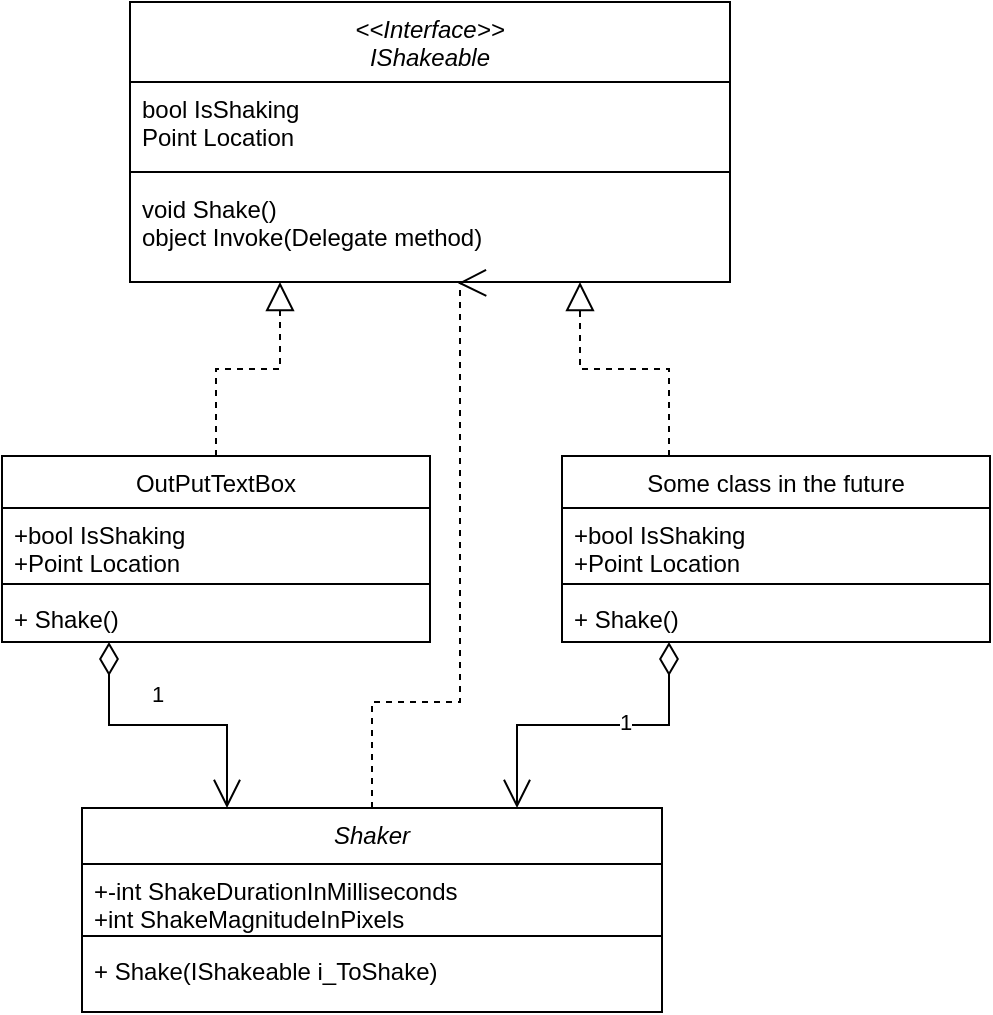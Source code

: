 <mxfile version="21.7.5" type="device" pages="2">
  <diagram id="C5RBs43oDa-KdzZeNtuy" name="Visitor class diagram">
    <mxGraphModel dx="1761" dy="601" grid="1" gridSize="10" guides="1" tooltips="1" connect="1" arrows="1" fold="1" page="1" pageScale="1" pageWidth="827" pageHeight="1169" math="0" shadow="0">
      <root>
        <mxCell id="WIyWlLk6GJQsqaUBKTNV-0" />
        <mxCell id="WIyWlLk6GJQsqaUBKTNV-1" parent="WIyWlLk6GJQsqaUBKTNV-0" />
        <mxCell id="zkfFHV4jXpPFQw0GAbJ--0" value="&lt;&lt;Interface&gt;&gt;&#xa;IShakeable" style="swimlane;fontStyle=2;align=center;verticalAlign=top;childLayout=stackLayout;horizontal=1;startSize=40;horizontalStack=0;resizeParent=1;resizeLast=0;collapsible=1;marginBottom=0;rounded=0;shadow=0;strokeWidth=1;" parent="WIyWlLk6GJQsqaUBKTNV-1" vertex="1">
          <mxGeometry x="-500" y="10" width="300" height="140" as="geometry">
            <mxRectangle x="230" y="140" width="160" height="26" as="alternateBounds" />
          </mxGeometry>
        </mxCell>
        <mxCell id="94mv5ekQ6xfl7Lquw6Uz-12" value="bool IsShaking&#xa;Point Location" style="text;align=left;verticalAlign=top;spacingLeft=4;spacingRight=4;overflow=hidden;rotatable=0;points=[[0,0.5],[1,0.5]];portConstraint=eastwest;rounded=0;shadow=0;html=0;" vertex="1" parent="zkfFHV4jXpPFQw0GAbJ--0">
          <mxGeometry y="40" width="300" height="40" as="geometry" />
        </mxCell>
        <mxCell id="zkfFHV4jXpPFQw0GAbJ--4" value="" style="line;html=1;strokeWidth=1;align=left;verticalAlign=middle;spacingTop=-1;spacingLeft=3;spacingRight=3;rotatable=0;labelPosition=right;points=[];portConstraint=eastwest;" parent="zkfFHV4jXpPFQw0GAbJ--0" vertex="1">
          <mxGeometry y="80" width="300" height="10" as="geometry" />
        </mxCell>
        <mxCell id="zkfFHV4jXpPFQw0GAbJ--5" value="void Shake()&#xa;object Invoke(Delegate method)" style="text;align=left;verticalAlign=top;spacingLeft=4;spacingRight=4;overflow=hidden;rotatable=0;points=[[0,0.5],[1,0.5]];portConstraint=eastwest;" parent="zkfFHV4jXpPFQw0GAbJ--0" vertex="1">
          <mxGeometry y="90" width="300" height="46" as="geometry" />
        </mxCell>
        <mxCell id="zkfFHV4jXpPFQw0GAbJ--6" value="OutPutTextBox" style="swimlane;fontStyle=0;align=center;verticalAlign=top;childLayout=stackLayout;horizontal=1;startSize=26;horizontalStack=0;resizeParent=1;resizeLast=0;collapsible=1;marginBottom=0;rounded=0;shadow=0;strokeWidth=1;" parent="WIyWlLk6GJQsqaUBKTNV-1" vertex="1">
          <mxGeometry x="-564" y="237" width="214" height="93" as="geometry">
            <mxRectangle x="130" y="380" width="160" height="26" as="alternateBounds" />
          </mxGeometry>
        </mxCell>
        <mxCell id="zkfFHV4jXpPFQw0GAbJ--8" value="+bool IsShaking&#xa;+Point Location" style="text;align=left;verticalAlign=top;spacingLeft=4;spacingRight=4;overflow=hidden;rotatable=0;points=[[0,0.5],[1,0.5]];portConstraint=eastwest;rounded=0;shadow=0;html=0;" parent="zkfFHV4jXpPFQw0GAbJ--6" vertex="1">
          <mxGeometry y="26" width="214" height="34" as="geometry" />
        </mxCell>
        <mxCell id="zkfFHV4jXpPFQw0GAbJ--9" value="" style="line;html=1;strokeWidth=1;align=left;verticalAlign=middle;spacingTop=-1;spacingLeft=3;spacingRight=3;rotatable=0;labelPosition=right;points=[];portConstraint=eastwest;" parent="zkfFHV4jXpPFQw0GAbJ--6" vertex="1">
          <mxGeometry y="60" width="214" height="8" as="geometry" />
        </mxCell>
        <mxCell id="94mv5ekQ6xfl7Lquw6Uz-11" value="+ Shake()" style="text;align=left;verticalAlign=top;spacingLeft=4;spacingRight=4;overflow=hidden;rotatable=0;points=[[0,0.5],[1,0.5]];portConstraint=eastwest;rounded=0;shadow=0;html=0;" vertex="1" parent="zkfFHV4jXpPFQw0GAbJ--6">
          <mxGeometry y="68" width="214" height="22" as="geometry" />
        </mxCell>
        <mxCell id="94mv5ekQ6xfl7Lquw6Uz-0" value="Shaker" style="swimlane;fontStyle=2;align=center;verticalAlign=top;childLayout=stackLayout;horizontal=1;startSize=28;horizontalStack=0;resizeParent=1;resizeLast=0;collapsible=1;marginBottom=0;rounded=0;shadow=0;strokeWidth=1;" vertex="1" parent="WIyWlLk6GJQsqaUBKTNV-1">
          <mxGeometry x="-524" y="413" width="290" height="102" as="geometry">
            <mxRectangle x="230" y="140" width="160" height="26" as="alternateBounds" />
          </mxGeometry>
        </mxCell>
        <mxCell id="94mv5ekQ6xfl7Lquw6Uz-21" value="+-int ShakeDurationInMilliseconds&#xa;+int ShakeMagnitudeInPixels" style="text;align=left;verticalAlign=top;spacingLeft=4;spacingRight=4;overflow=hidden;rotatable=0;points=[[0,0.5],[1,0.5]];portConstraint=eastwest;" vertex="1" parent="94mv5ekQ6xfl7Lquw6Uz-0">
          <mxGeometry y="28" width="290" height="32" as="geometry" />
        </mxCell>
        <mxCell id="94mv5ekQ6xfl7Lquw6Uz-4" value="" style="line;html=1;strokeWidth=1;align=left;verticalAlign=middle;spacingTop=-1;spacingLeft=3;spacingRight=3;rotatable=0;labelPosition=right;points=[];portConstraint=eastwest;" vertex="1" parent="94mv5ekQ6xfl7Lquw6Uz-0">
          <mxGeometry y="60" width="290" height="8" as="geometry" />
        </mxCell>
        <mxCell id="94mv5ekQ6xfl7Lquw6Uz-5" value="+ Shake(IShakeable i_ToShake)" style="text;align=left;verticalAlign=top;spacingLeft=4;spacingRight=4;overflow=hidden;rotatable=0;points=[[0,0.5],[1,0.5]];portConstraint=eastwest;" vertex="1" parent="94mv5ekQ6xfl7Lquw6Uz-0">
          <mxGeometry y="68" width="290" height="26" as="geometry" />
        </mxCell>
        <mxCell id="94mv5ekQ6xfl7Lquw6Uz-6" value="" style="endArrow=block;dashed=1;endFill=0;endSize=12;html=1;rounded=0;exitX=0.5;exitY=0;exitDx=0;exitDy=0;entryX=0.25;entryY=1;entryDx=0;entryDy=0;edgeStyle=orthogonalEdgeStyle;" edge="1" parent="WIyWlLk6GJQsqaUBKTNV-1" source="zkfFHV4jXpPFQw0GAbJ--6" target="zkfFHV4jXpPFQw0GAbJ--0">
          <mxGeometry width="160" relative="1" as="geometry">
            <mxPoint x="-492" y="277" as="sourcePoint" />
            <mxPoint x="-414" y="200" as="targetPoint" />
          </mxGeometry>
        </mxCell>
        <mxCell id="94mv5ekQ6xfl7Lquw6Uz-8" value="1" style="endArrow=open;html=1;endSize=12;startArrow=diamondThin;startSize=14;startFill=0;edgeStyle=orthogonalEdgeStyle;align=left;verticalAlign=bottom;rounded=0;entryX=0.25;entryY=0;entryDx=0;entryDy=0;exitX=0.25;exitY=1;exitDx=0;exitDy=0;" edge="1" parent="WIyWlLk6GJQsqaUBKTNV-1" source="zkfFHV4jXpPFQw0GAbJ--6" target="94mv5ekQ6xfl7Lquw6Uz-0">
          <mxGeometry x="-0.139" y="7" relative="1" as="geometry">
            <mxPoint x="-510" y="365" as="sourcePoint" />
            <mxPoint x="-54" y="98" as="targetPoint" />
            <mxPoint as="offset" />
          </mxGeometry>
        </mxCell>
        <mxCell id="94mv5ekQ6xfl7Lquw6Uz-7" value="" style="endArrow=open;endSize=12;dashed=1;html=1;rounded=0;entryX=0.55;entryY=1.035;entryDx=0;entryDy=0;entryPerimeter=0;exitX=0.5;exitY=0;exitDx=0;exitDy=0;edgeStyle=orthogonalEdgeStyle;" edge="1" parent="WIyWlLk6GJQsqaUBKTNV-1" source="94mv5ekQ6xfl7Lquw6Uz-0">
          <mxGeometry width="160" relative="1" as="geometry">
            <mxPoint x="-330" y="410" as="sourcePoint" />
            <mxPoint x="-336" y="150.61" as="targetPoint" />
            <Array as="points">
              <mxPoint x="-379" y="360" />
              <mxPoint x="-335" y="360" />
              <mxPoint x="-335" y="151" />
            </Array>
          </mxGeometry>
        </mxCell>
        <mxCell id="94mv5ekQ6xfl7Lquw6Uz-14" value="Some class in the future" style="swimlane;fontStyle=0;align=center;verticalAlign=top;childLayout=stackLayout;horizontal=1;startSize=26;horizontalStack=0;resizeParent=1;resizeLast=0;collapsible=1;marginBottom=0;rounded=0;shadow=0;strokeWidth=1;" vertex="1" parent="WIyWlLk6GJQsqaUBKTNV-1">
          <mxGeometry x="-284" y="237" width="214" height="93" as="geometry">
            <mxRectangle x="130" y="380" width="160" height="26" as="alternateBounds" />
          </mxGeometry>
        </mxCell>
        <mxCell id="94mv5ekQ6xfl7Lquw6Uz-15" value="+bool IsShaking&#xa;+Point Location" style="text;align=left;verticalAlign=top;spacingLeft=4;spacingRight=4;overflow=hidden;rotatable=0;points=[[0,0.5],[1,0.5]];portConstraint=eastwest;rounded=0;shadow=0;html=0;" vertex="1" parent="94mv5ekQ6xfl7Lquw6Uz-14">
          <mxGeometry y="26" width="214" height="34" as="geometry" />
        </mxCell>
        <mxCell id="94mv5ekQ6xfl7Lquw6Uz-16" value="" style="line;html=1;strokeWidth=1;align=left;verticalAlign=middle;spacingTop=-1;spacingLeft=3;spacingRight=3;rotatable=0;labelPosition=right;points=[];portConstraint=eastwest;" vertex="1" parent="94mv5ekQ6xfl7Lquw6Uz-14">
          <mxGeometry y="60" width="214" height="8" as="geometry" />
        </mxCell>
        <mxCell id="94mv5ekQ6xfl7Lquw6Uz-17" value="+ Shake()" style="text;align=left;verticalAlign=top;spacingLeft=4;spacingRight=4;overflow=hidden;rotatable=0;points=[[0,0.5],[1,0.5]];portConstraint=eastwest;rounded=0;shadow=0;html=0;" vertex="1" parent="94mv5ekQ6xfl7Lquw6Uz-14">
          <mxGeometry y="68" width="214" height="22" as="geometry" />
        </mxCell>
        <mxCell id="94mv5ekQ6xfl7Lquw6Uz-19" value="" style="endArrow=block;dashed=1;endFill=0;endSize=12;html=1;rounded=0;exitX=0.25;exitY=0;exitDx=0;exitDy=0;edgeStyle=orthogonalEdgeStyle;entryX=0.75;entryY=1;entryDx=0;entryDy=0;" edge="1" parent="WIyWlLk6GJQsqaUBKTNV-1" source="94mv5ekQ6xfl7Lquw6Uz-14" target="zkfFHV4jXpPFQw0GAbJ--0">
          <mxGeometry width="160" relative="1" as="geometry">
            <mxPoint x="-447" y="247" as="sourcePoint" />
            <mxPoint x="-270" y="210" as="targetPoint" />
          </mxGeometry>
        </mxCell>
        <mxCell id="94mv5ekQ6xfl7Lquw6Uz-20" value="1" style="endArrow=open;html=1;endSize=12;startArrow=diamondThin;startSize=14;startFill=0;edgeStyle=orthogonalEdgeStyle;align=left;verticalAlign=bottom;rounded=0;entryX=0.75;entryY=0;entryDx=0;entryDy=0;exitX=0.25;exitY=1;exitDx=0;exitDy=0;" edge="1" parent="WIyWlLk6GJQsqaUBKTNV-1" source="94mv5ekQ6xfl7Lquw6Uz-14" target="94mv5ekQ6xfl7Lquw6Uz-0">
          <mxGeometry x="-0.139" y="7" relative="1" as="geometry">
            <mxPoint x="-500" y="377" as="sourcePoint" />
            <mxPoint x="-441" y="448" as="targetPoint" />
            <mxPoint as="offset" />
          </mxGeometry>
        </mxCell>
      </root>
    </mxGraphModel>
  </diagram>
  <diagram id="NBo9oN32WfNPXQYl1jTf" name="visitor sequnce diagram">
    <mxGraphModel dx="794" dy="511" grid="1" gridSize="10" guides="1" tooltips="1" connect="1" arrows="1" fold="1" page="1" pageScale="1" pageWidth="850" pageHeight="1100" math="0" shadow="0">
      <root>
        <mxCell id="0" />
        <mxCell id="1" parent="0" />
        <mxCell id="sN68focsrV7BRgoTGlXd-1" value=":IShakable" style="shape=umlLifeline;perimeter=lifelinePerimeter;whiteSpace=wrap;html=1;container=1;dropTarget=0;collapsible=0;recursiveResize=0;outlineConnect=0;portConstraint=eastwest;newEdgeStyle={&quot;curved&quot;:0,&quot;rounded&quot;:0};" vertex="1" parent="1">
          <mxGeometry x="70" y="40" width="100" height="300" as="geometry" />
        </mxCell>
        <mxCell id="sN68focsrV7BRgoTGlXd-3" value="shake(this)" style="html=1;verticalAlign=bottom;endArrow=block;curved=0;rounded=0;entryX=0;entryY=0;entryDx=0;entryDy=5;" edge="1" target="sN68focsrV7BRgoTGlXd-2" parent="1" source="sN68focsrV7BRgoTGlXd-1">
          <mxGeometry relative="1" as="geometry">
            <mxPoint x="400" y="115" as="sourcePoint" />
          </mxGeometry>
        </mxCell>
        <mxCell id="sN68focsrV7BRgoTGlXd-4" value="shake()" style="html=1;verticalAlign=bottom;endArrow=open;dashed=1;endSize=8;curved=0;rounded=0;exitX=0;exitY=1;exitDx=0;exitDy=-5;" edge="1" source="sN68focsrV7BRgoTGlXd-2" parent="1" target="sN68focsrV7BRgoTGlXd-1">
          <mxGeometry x="-0.757" y="-5" relative="1" as="geometry">
            <mxPoint x="400" y="185" as="targetPoint" />
            <mxPoint as="offset" />
          </mxGeometry>
        </mxCell>
        <mxCell id="sN68focsrV7BRgoTGlXd-5" value=":Shaker" style="shape=umlLifeline;perimeter=lifelinePerimeter;whiteSpace=wrap;html=1;container=1;dropTarget=0;collapsible=0;recursiveResize=0;outlineConnect=0;portConstraint=eastwest;newEdgeStyle={&quot;curved&quot;:0,&quot;rounded&quot;:0};" vertex="1" parent="1">
          <mxGeometry x="280" y="40" width="100" height="300" as="geometry" />
        </mxCell>
        <mxCell id="sN68focsrV7BRgoTGlXd-2" value="" style="html=1;points=[[0,0,0,0,5],[0,1,0,0,-5],[1,0,0,0,5],[1,1,0,0,-5]];perimeter=orthogonalPerimeter;outlineConnect=0;targetShapes=umlLifeline;portConstraint=eastwest;newEdgeStyle={&quot;curved&quot;:0,&quot;rounded&quot;:0};" vertex="1" parent="1">
          <mxGeometry x="325" y="110" width="10" height="80" as="geometry" />
        </mxCell>
      </root>
    </mxGraphModel>
  </diagram>
</mxfile>
